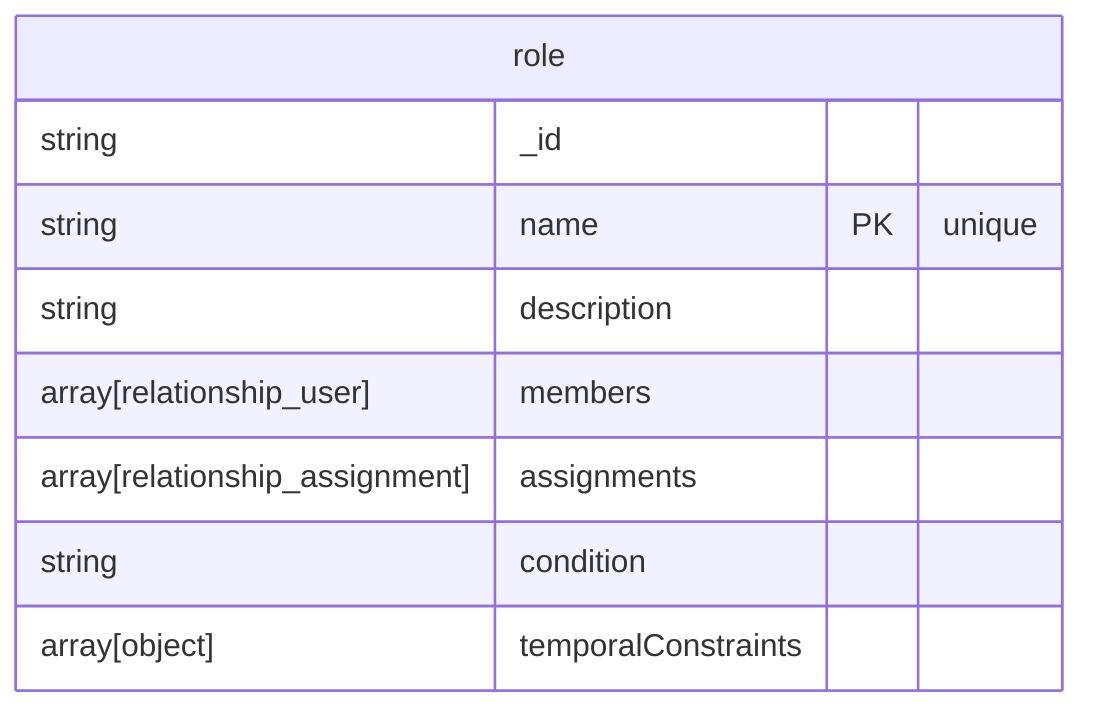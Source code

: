 erDiagram
	role {
		string _id
		string name PK "unique"
		string description
		array[relationship_user] members
		array[relationship_assignment] assignments
		string condition
		array[object] temporalConstraints
	}